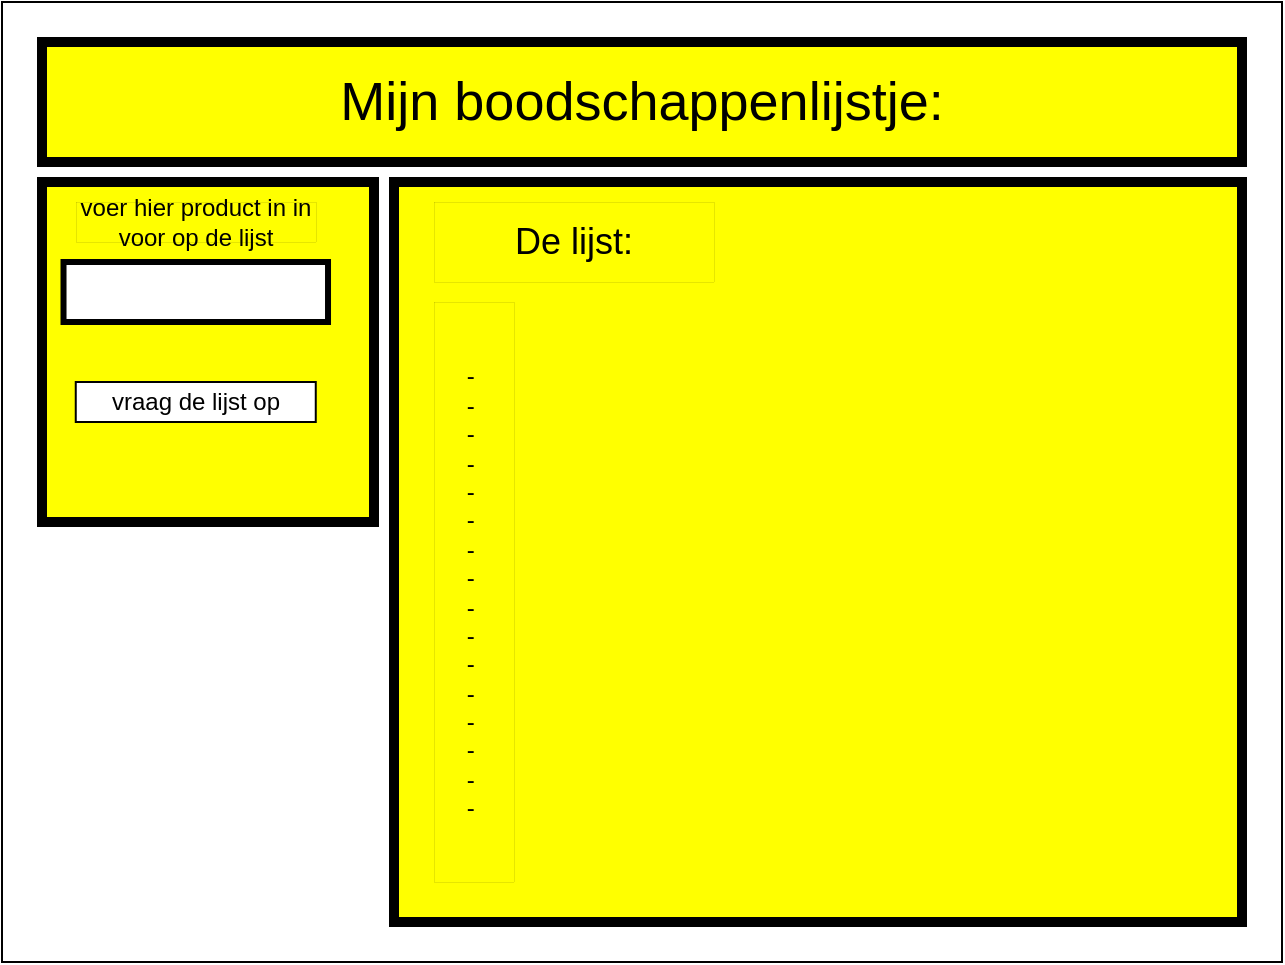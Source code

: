 <mxfile version="17.4.0" type="device"><diagram id="PO05cpDhE0NSvGiKwPfa" name="Page-1"><mxGraphModel dx="1038" dy="539" grid="1" gridSize="10" guides="1" tooltips="1" connect="1" arrows="1" fold="1" page="1" pageScale="1" pageWidth="827" pageHeight="1169" math="0" shadow="0"><root><mxCell id="0"/><mxCell id="1" parent="0"/><mxCell id="-0Fwd1Gmcry-vQ63nZ9F-1" value="" style="rounded=0;whiteSpace=wrap;html=1;fontSize=13;" vertex="1" parent="1"><mxGeometry x="94" y="40" width="640" height="480" as="geometry"/></mxCell><mxCell id="-0Fwd1Gmcry-vQ63nZ9F-2" value="Mijn boodschappenlijstje:" style="rounded=0;whiteSpace=wrap;html=1;fillColor=#FFFF00;strokeColor=#000000;strokeWidth=5;fontSize=27;" vertex="1" parent="1"><mxGeometry x="114" y="60" width="600" height="60" as="geometry"/></mxCell><mxCell id="-0Fwd1Gmcry-vQ63nZ9F-3" value="" style="rounded=0;whiteSpace=wrap;html=1;fontSize=27;strokeColor=#000000;strokeWidth=5;fillColor=#FFFF00;" vertex="1" parent="1"><mxGeometry x="114" y="130" width="166" height="170" as="geometry"/></mxCell><mxCell id="-0Fwd1Gmcry-vQ63nZ9F-5" value="" style="rounded=0;whiteSpace=wrap;html=1;fontSize=27;strokeWidth=3;" vertex="1" parent="1"><mxGeometry x="124.76" y="170" width="132.25" height="30" as="geometry"/></mxCell><mxCell id="-0Fwd1Gmcry-vQ63nZ9F-6" value="voer hier product in in voor op de lijst" style="rounded=0;whiteSpace=wrap;html=1;fontSize=12;strokeColor=#000000;strokeWidth=0;fillColor=#FFFF00;" vertex="1" parent="1"><mxGeometry x="130.88" y="140" width="120" height="20" as="geometry"/></mxCell><mxCell id="-0Fwd1Gmcry-vQ63nZ9F-7" value="vraag de lijst op" style="rounded=0;whiteSpace=wrap;html=1;fontSize=12;strokeWidth=1;" vertex="1" parent="1"><mxGeometry x="130.88" y="230" width="120" height="20" as="geometry"/></mxCell><mxCell id="-0Fwd1Gmcry-vQ63nZ9F-8" value="" style="rounded=0;whiteSpace=wrap;html=1;fontSize=12;strokeColor=#000000;strokeWidth=5;fillColor=#FFFF00;" vertex="1" parent="1"><mxGeometry x="290" y="130" width="424" height="370" as="geometry"/></mxCell><mxCell id="-0Fwd1Gmcry-vQ63nZ9F-9" value="De lijst:" style="rounded=0;whiteSpace=wrap;html=1;fontSize=18;strokeColor=#000000;strokeWidth=0;fillColor=#FFFF00;" vertex="1" parent="1"><mxGeometry x="310" y="140" width="140" height="40" as="geometry"/></mxCell><mxCell id="-0Fwd1Gmcry-vQ63nZ9F-10" value="-&amp;nbsp;&lt;br&gt;-&amp;nbsp;&lt;br&gt;-&amp;nbsp;&lt;br&gt;-&amp;nbsp;&lt;br&gt;-&amp;nbsp;&lt;br&gt;-&amp;nbsp;&lt;br&gt;-&amp;nbsp;&lt;br&gt;-&amp;nbsp;&lt;br&gt;-&amp;nbsp;&lt;br&gt;-&amp;nbsp;&lt;br&gt;-&amp;nbsp;&lt;br&gt;-&amp;nbsp;&lt;br&gt;-&amp;nbsp;&lt;br&gt;-&amp;nbsp;&lt;br&gt;-&amp;nbsp;&lt;br&gt;-&amp;nbsp;&lt;br&gt;" style="rounded=0;whiteSpace=wrap;html=1;fontSize=12;strokeColor=#000000;strokeWidth=0;fillColor=#FFFF00;" vertex="1" parent="1"><mxGeometry x="310" y="190" width="40" height="290" as="geometry"/></mxCell></root></mxGraphModel></diagram></mxfile>